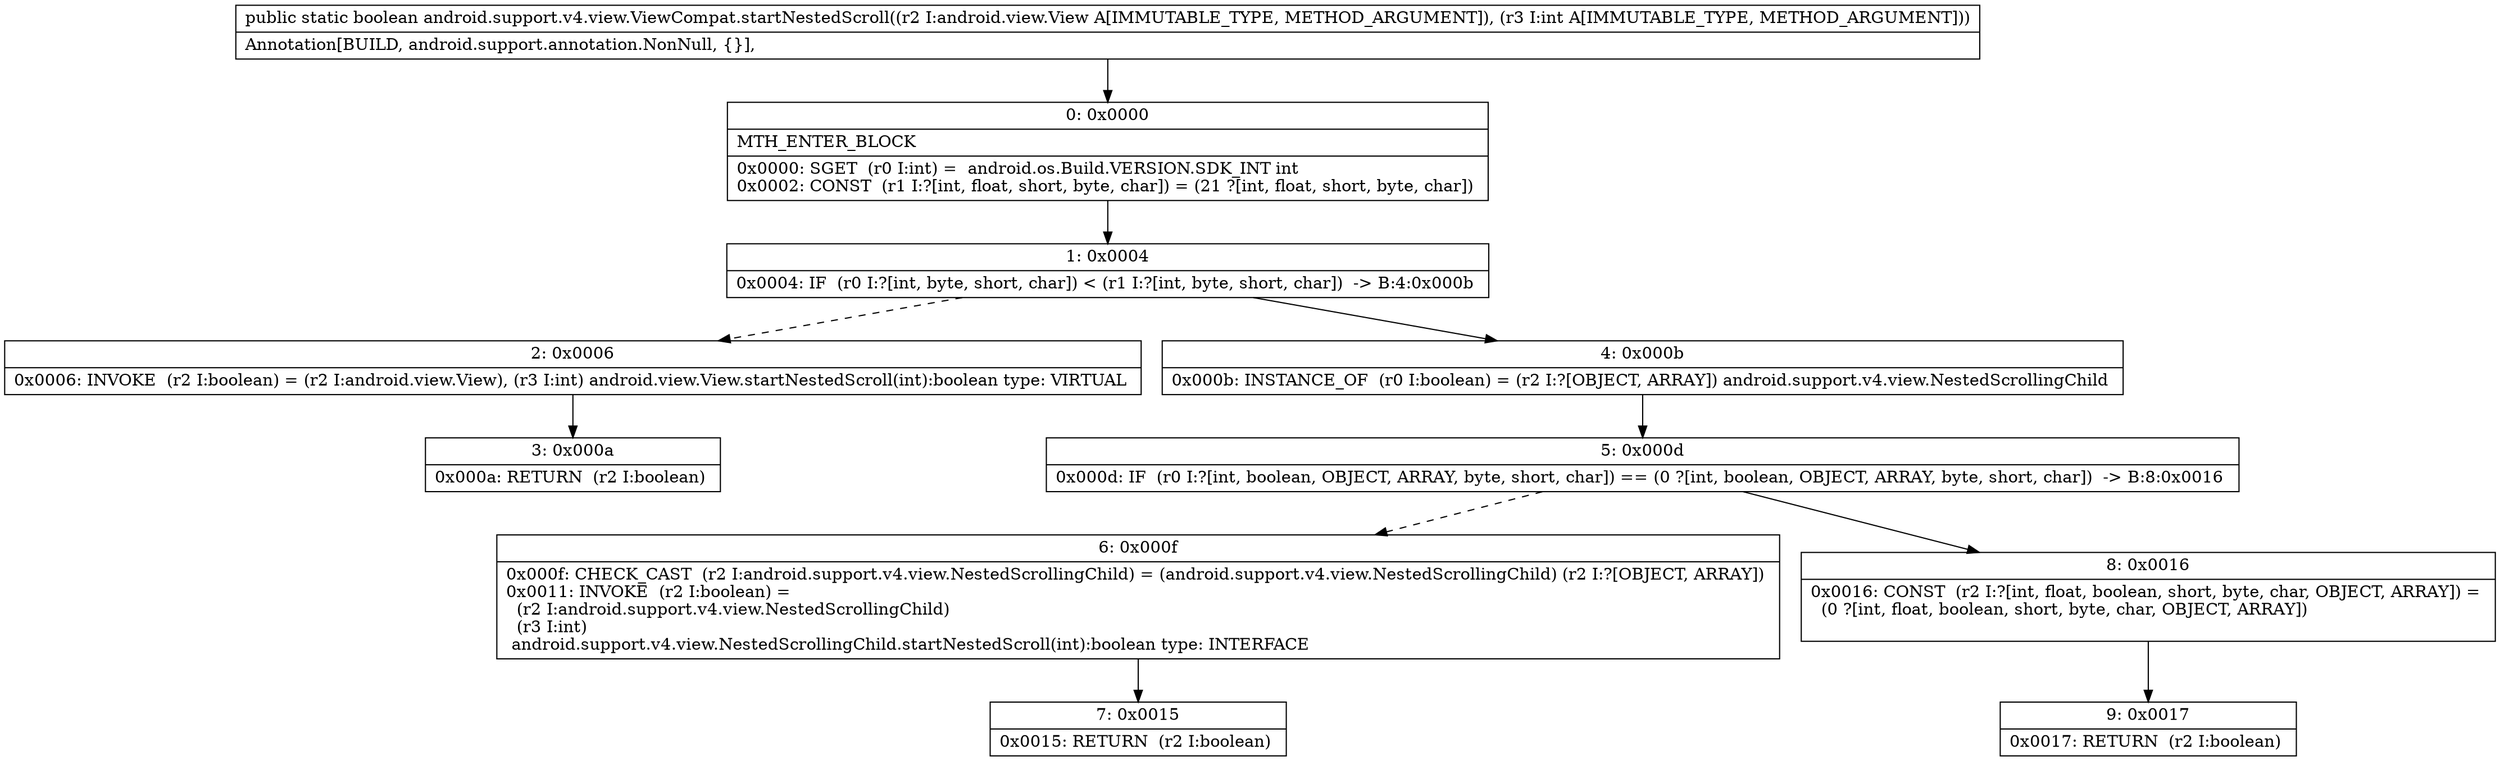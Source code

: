 digraph "CFG forandroid.support.v4.view.ViewCompat.startNestedScroll(Landroid\/view\/View;I)Z" {
Node_0 [shape=record,label="{0\:\ 0x0000|MTH_ENTER_BLOCK\l|0x0000: SGET  (r0 I:int) =  android.os.Build.VERSION.SDK_INT int \l0x0002: CONST  (r1 I:?[int, float, short, byte, char]) = (21 ?[int, float, short, byte, char]) \l}"];
Node_1 [shape=record,label="{1\:\ 0x0004|0x0004: IF  (r0 I:?[int, byte, short, char]) \< (r1 I:?[int, byte, short, char])  \-\> B:4:0x000b \l}"];
Node_2 [shape=record,label="{2\:\ 0x0006|0x0006: INVOKE  (r2 I:boolean) = (r2 I:android.view.View), (r3 I:int) android.view.View.startNestedScroll(int):boolean type: VIRTUAL \l}"];
Node_3 [shape=record,label="{3\:\ 0x000a|0x000a: RETURN  (r2 I:boolean) \l}"];
Node_4 [shape=record,label="{4\:\ 0x000b|0x000b: INSTANCE_OF  (r0 I:boolean) = (r2 I:?[OBJECT, ARRAY]) android.support.v4.view.NestedScrollingChild \l}"];
Node_5 [shape=record,label="{5\:\ 0x000d|0x000d: IF  (r0 I:?[int, boolean, OBJECT, ARRAY, byte, short, char]) == (0 ?[int, boolean, OBJECT, ARRAY, byte, short, char])  \-\> B:8:0x0016 \l}"];
Node_6 [shape=record,label="{6\:\ 0x000f|0x000f: CHECK_CAST  (r2 I:android.support.v4.view.NestedScrollingChild) = (android.support.v4.view.NestedScrollingChild) (r2 I:?[OBJECT, ARRAY]) \l0x0011: INVOKE  (r2 I:boolean) = \l  (r2 I:android.support.v4.view.NestedScrollingChild)\l  (r3 I:int)\l android.support.v4.view.NestedScrollingChild.startNestedScroll(int):boolean type: INTERFACE \l}"];
Node_7 [shape=record,label="{7\:\ 0x0015|0x0015: RETURN  (r2 I:boolean) \l}"];
Node_8 [shape=record,label="{8\:\ 0x0016|0x0016: CONST  (r2 I:?[int, float, boolean, short, byte, char, OBJECT, ARRAY]) = \l  (0 ?[int, float, boolean, short, byte, char, OBJECT, ARRAY])\l \l}"];
Node_9 [shape=record,label="{9\:\ 0x0017|0x0017: RETURN  (r2 I:boolean) \l}"];
MethodNode[shape=record,label="{public static boolean android.support.v4.view.ViewCompat.startNestedScroll((r2 I:android.view.View A[IMMUTABLE_TYPE, METHOD_ARGUMENT]), (r3 I:int A[IMMUTABLE_TYPE, METHOD_ARGUMENT]))  | Annotation[BUILD, android.support.annotation.NonNull, \{\}], \l}"];
MethodNode -> Node_0;
Node_0 -> Node_1;
Node_1 -> Node_2[style=dashed];
Node_1 -> Node_4;
Node_2 -> Node_3;
Node_4 -> Node_5;
Node_5 -> Node_6[style=dashed];
Node_5 -> Node_8;
Node_6 -> Node_7;
Node_8 -> Node_9;
}

